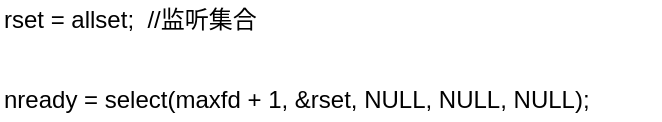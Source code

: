 <mxGraphModel dx="522" dy="448" grid="1" gridSize="10" guides="1" tooltips="1" connect="1" arrows="1" fold="1" page="1" pageScale="1" pageWidth="827" pageHeight="1169" background="#ffffff"><root><mxCell id="0"/><mxCell id="1" parent="0"/><mxCell id="2" value="&lt;div style=&quot;text-align: left&quot;&gt;&lt;span style=&quot;letter-spacing: 0px&quot;&gt;rset = allset;&amp;nbsp; //监听集合&lt;/span&gt;&lt;/div&gt;" style="text;html=1;strokeColor=none;fillColor=none;align=left;verticalAlign=middle;whiteSpace=wrap;rounded=0;" vertex="1" parent="1"><mxGeometry x="160" y="60" width="193" height="20" as="geometry"/></mxCell><mxCell id="3" value="&lt;div style=&quot;text-align: left&quot;&gt;nready = select(maxfd + 1, &amp;amp;rset, NULL, NULL, NULL);&lt;br&gt;&lt;/div&gt;" style="text;html=1;strokeColor=none;fillColor=none;align=left;verticalAlign=middle;whiteSpace=wrap;rounded=0;" vertex="1" parent="1"><mxGeometry x="160" y="100" width="330" height="20" as="geometry"/></mxCell></root></mxGraphModel>